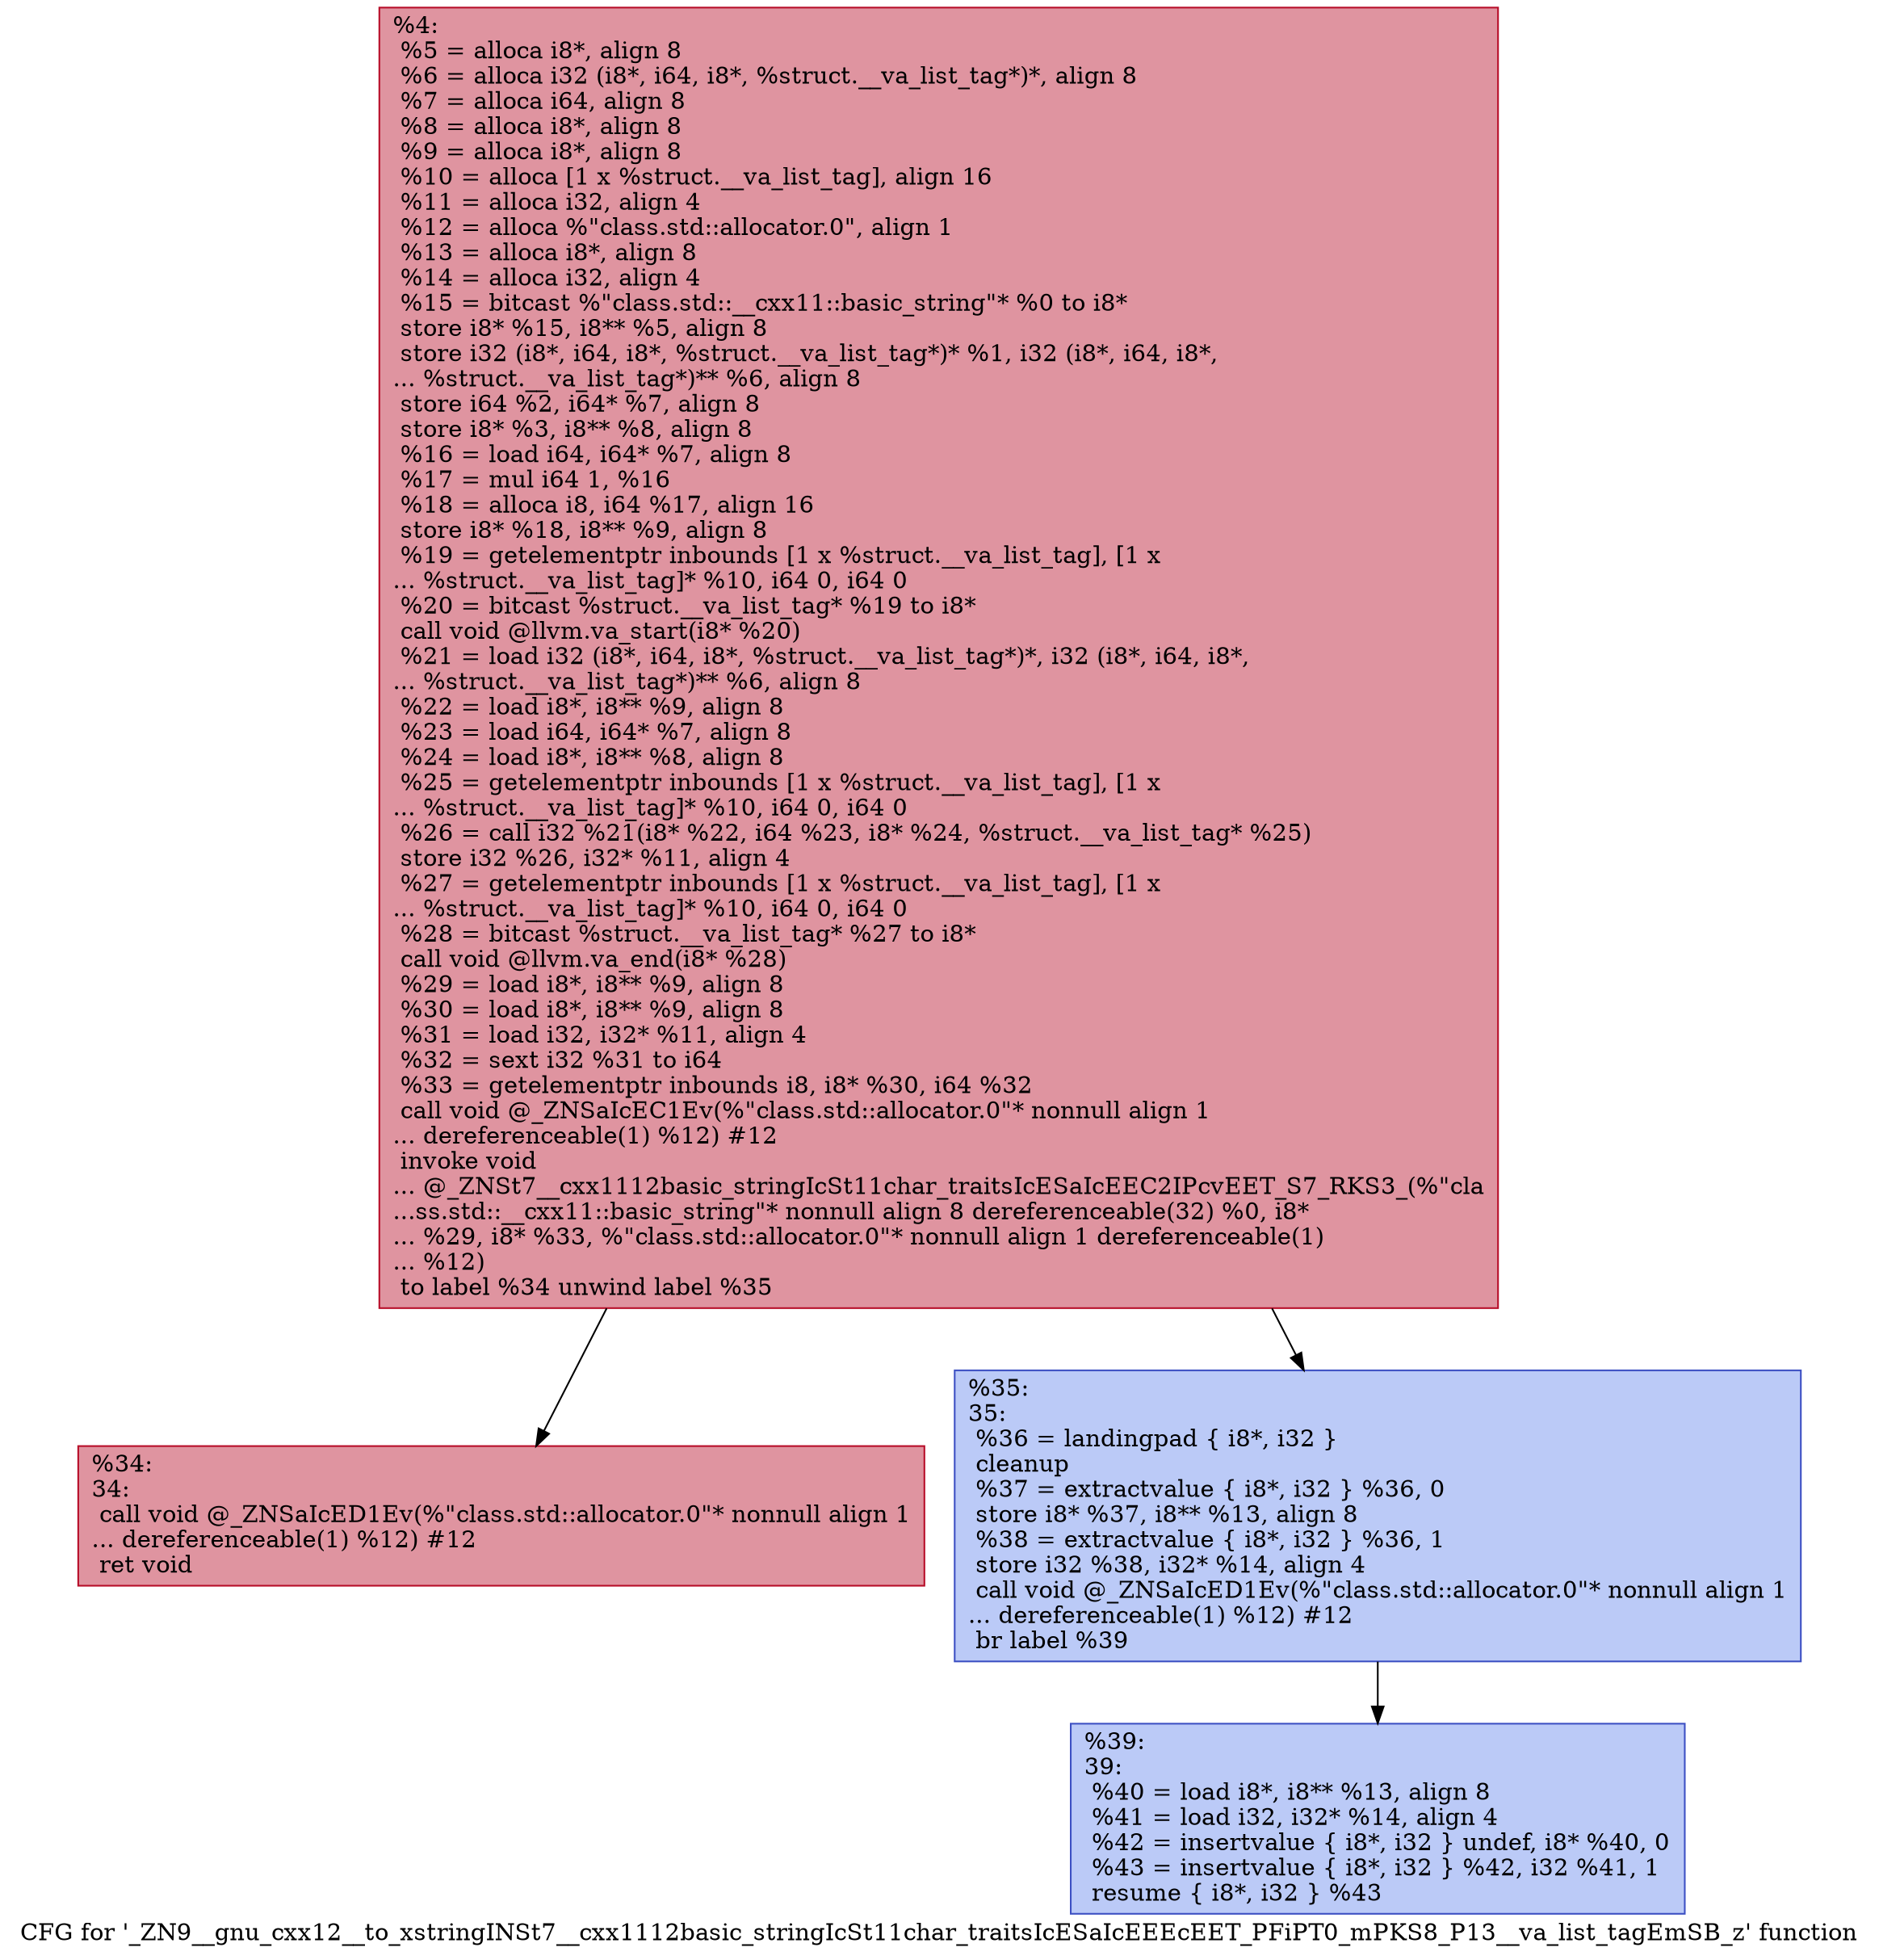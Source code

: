 digraph "CFG for '_ZN9__gnu_cxx12__to_xstringINSt7__cxx1112basic_stringIcSt11char_traitsIcESaIcEEEcEET_PFiPT0_mPKS8_P13__va_list_tagEmSB_z' function" {
	label="CFG for '_ZN9__gnu_cxx12__to_xstringINSt7__cxx1112basic_stringIcSt11char_traitsIcESaIcEEEcEET_PFiPT0_mPKS8_P13__va_list_tagEmSB_z' function";

	Node0x55e35ff26d20 [shape=record,color="#b70d28ff", style=filled, fillcolor="#b70d2870",label="{%4:\l  %5 = alloca i8*, align 8\l  %6 = alloca i32 (i8*, i64, i8*, %struct.__va_list_tag*)*, align 8\l  %7 = alloca i64, align 8\l  %8 = alloca i8*, align 8\l  %9 = alloca i8*, align 8\l  %10 = alloca [1 x %struct.__va_list_tag], align 16\l  %11 = alloca i32, align 4\l  %12 = alloca %\"class.std::allocator.0\", align 1\l  %13 = alloca i8*, align 8\l  %14 = alloca i32, align 4\l  %15 = bitcast %\"class.std::__cxx11::basic_string\"* %0 to i8*\l  store i8* %15, i8** %5, align 8\l  store i32 (i8*, i64, i8*, %struct.__va_list_tag*)* %1, i32 (i8*, i64, i8*,\l... %struct.__va_list_tag*)** %6, align 8\l  store i64 %2, i64* %7, align 8\l  store i8* %3, i8** %8, align 8\l  %16 = load i64, i64* %7, align 8\l  %17 = mul i64 1, %16\l  %18 = alloca i8, i64 %17, align 16\l  store i8* %18, i8** %9, align 8\l  %19 = getelementptr inbounds [1 x %struct.__va_list_tag], [1 x\l... %struct.__va_list_tag]* %10, i64 0, i64 0\l  %20 = bitcast %struct.__va_list_tag* %19 to i8*\l  call void @llvm.va_start(i8* %20)\l  %21 = load i32 (i8*, i64, i8*, %struct.__va_list_tag*)*, i32 (i8*, i64, i8*,\l... %struct.__va_list_tag*)** %6, align 8\l  %22 = load i8*, i8** %9, align 8\l  %23 = load i64, i64* %7, align 8\l  %24 = load i8*, i8** %8, align 8\l  %25 = getelementptr inbounds [1 x %struct.__va_list_tag], [1 x\l... %struct.__va_list_tag]* %10, i64 0, i64 0\l  %26 = call i32 %21(i8* %22, i64 %23, i8* %24, %struct.__va_list_tag* %25)\l  store i32 %26, i32* %11, align 4\l  %27 = getelementptr inbounds [1 x %struct.__va_list_tag], [1 x\l... %struct.__va_list_tag]* %10, i64 0, i64 0\l  %28 = bitcast %struct.__va_list_tag* %27 to i8*\l  call void @llvm.va_end(i8* %28)\l  %29 = load i8*, i8** %9, align 8\l  %30 = load i8*, i8** %9, align 8\l  %31 = load i32, i32* %11, align 4\l  %32 = sext i32 %31 to i64\l  %33 = getelementptr inbounds i8, i8* %30, i64 %32\l  call void @_ZNSaIcEC1Ev(%\"class.std::allocator.0\"* nonnull align 1\l... dereferenceable(1) %12) #12\l  invoke void\l... @_ZNSt7__cxx1112basic_stringIcSt11char_traitsIcESaIcEEC2IPcvEET_S7_RKS3_(%\"cla\l...ss.std::__cxx11::basic_string\"* nonnull align 8 dereferenceable(32) %0, i8*\l... %29, i8* %33, %\"class.std::allocator.0\"* nonnull align 1 dereferenceable(1)\l... %12)\l          to label %34 unwind label %35\l}"];
	Node0x55e35ff26d20 -> Node0x55e35ff28230;
	Node0x55e35ff26d20 -> Node0x55e35ff28280;
	Node0x55e35ff28230 [shape=record,color="#b70d28ff", style=filled, fillcolor="#b70d2870",label="{%34:\l34:                                               \l  call void @_ZNSaIcED1Ev(%\"class.std::allocator.0\"* nonnull align 1\l... dereferenceable(1) %12) #12\l  ret void\l}"];
	Node0x55e35ff28280 [shape=record,color="#3d50c3ff", style=filled, fillcolor="#6687ed70",label="{%35:\l35:                                               \l  %36 = landingpad \{ i8*, i32 \}\l          cleanup\l  %37 = extractvalue \{ i8*, i32 \} %36, 0\l  store i8* %37, i8** %13, align 8\l  %38 = extractvalue \{ i8*, i32 \} %36, 1\l  store i32 %38, i32* %14, align 4\l  call void @_ZNSaIcED1Ev(%\"class.std::allocator.0\"* nonnull align 1\l... dereferenceable(1) %12) #12\l  br label %39\l}"];
	Node0x55e35ff28280 -> Node0x55e35ff28a40;
	Node0x55e35ff28a40 [shape=record,color="#3d50c3ff", style=filled, fillcolor="#6687ed70",label="{%39:\l39:                                               \l  %40 = load i8*, i8** %13, align 8\l  %41 = load i32, i32* %14, align 4\l  %42 = insertvalue \{ i8*, i32 \} undef, i8* %40, 0\l  %43 = insertvalue \{ i8*, i32 \} %42, i32 %41, 1\l  resume \{ i8*, i32 \} %43\l}"];
}
